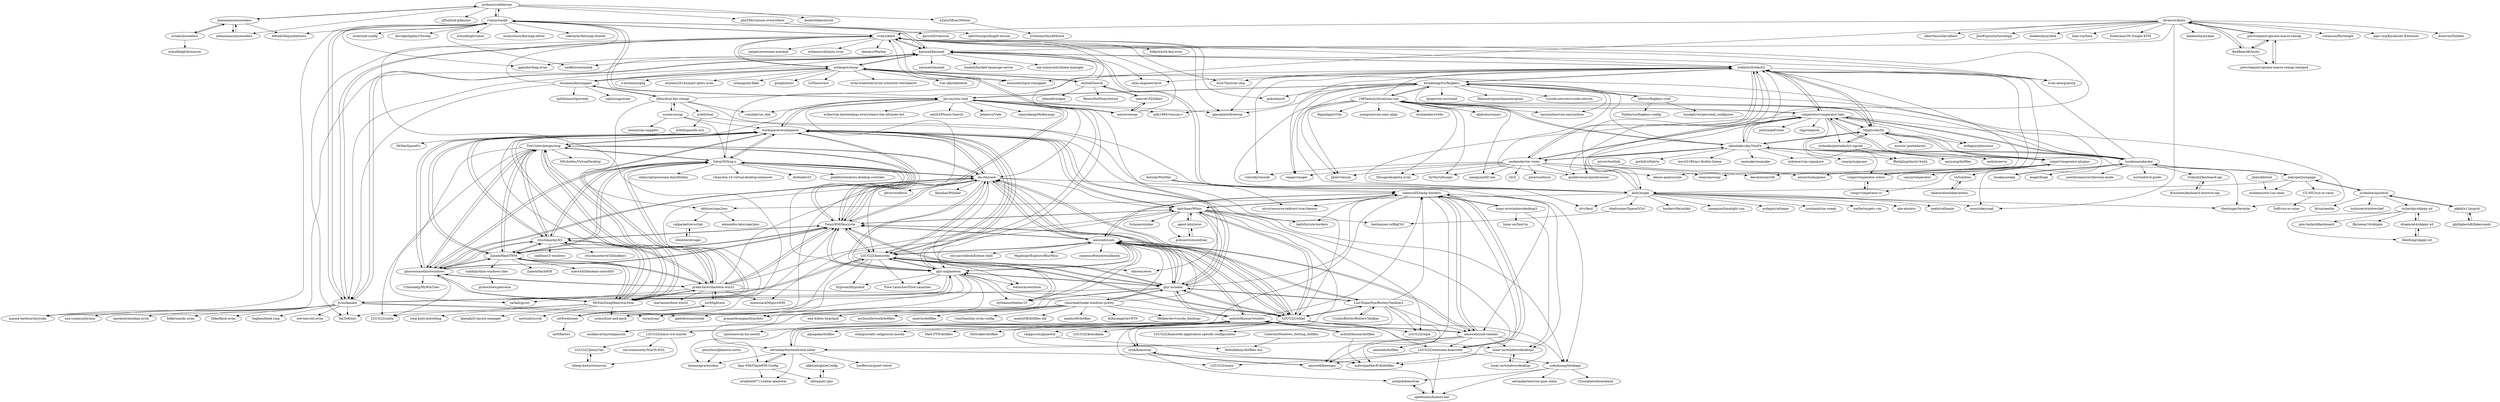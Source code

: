 digraph G {
"jordansissel/keynav" -> "lesderid/keynavish"
"jordansissel/keynav" -> "h2ero/XEasyMotion"
"jordansissel/keynav" -> "jbensmann/mouseless"
"jordansissel/keynav" -> "rvaiya/warpd"
"jordansissel/keynav" -> "yjftsjthsd-g/keynav"
"jordansissel/keynav" -> "phil294/vimium-everywhere"
"jordansissel/keynav" -> "jbensmann/xmouseless"
"rbreaves/kinto" -> "petrstepanov/gnome-macos-remap"
"rbreaves/kinto" -> "RedBearAK/toshy"
"rbreaves/kinto" -> "mooz/xkeysnail" ["e"=1]
"rbreaves/kinto" -> "sezanzeb/input-remapper" ["e"=1]
"rbreaves/kinto" -> "koekeishiya/yabai" ["e"=1]
"rbreaves/kinto" -> "rvaiya/keyd"
"rbreaves/kinto" -> "rxhanson/Rectangle" ["e"=1]
"rbreaves/kinto" -> "pqrs-org/Karabiner-Elements" ["e"=1]
"rbreaves/kinto" -> "dwarvesf/hidden" ["e"=1]
"rbreaves/kinto" -> "kmonad/kmonad"
"rbreaves/kinto" -> "albertlauncher/albert" ["e"=1]
"rbreaves/kinto" -> "JoseExposito/touchegg" ["e"=1]
"rbreaves/kinto" -> "koekeishiya/skhd" ["e"=1]
"rbreaves/kinto" -> "lima-vm/lima" ["e"=1]
"rbreaves/kinto" -> "foxlet/macOS-Simple-KVM" ["e"=1]
"workspacer/workspacer" -> "TimUntersberger/nog"
"workspacer/workspacer" -> "fuhsjr00/bug.n"
"workspacer/workspacer" -> "da-rth/yasb"
"workspacer/workspacer" -> "glsorre/amethystwindows"
"workspacer/workspacer" -> "LGUG2Z/komorebi"
"workspacer/workspacer" -> "McYoloSwagHam/win3wm"
"workspacer/workspacer" -> "FancyWM/fancywm"
"workspacer/workspacer" -> "glzr-io/glazewm"
"workspacer/workspacer" -> "prabirshrestha/dwm-win32"
"workspacer/workspacer" -> "dalyIsaac/Whim"
"workspacer/workspacer" -> "ZaneA/HashTWM"
"workspacer/workspacer" -> "ritschmaster/b3"
"workspacer/workspacer" -> "pit-ray/win-vind"
"workspacer/workspacer" -> "glzr-io/zebar"
"workspacer/workspacer" -> "LGUG2Z/whkd"
"fuhsjr00/bug.n" -> "workspacer/workspacer"
"fuhsjr00/bug.n" -> "ZaneA/HashTWM"
"fuhsjr00/bug.n" -> "LGUG2Z/komorebi"
"fuhsjr00/bug.n" -> "TimUntersberger/nog"
"fuhsjr00/bug.n" -> "glzr-io/glazewm"
"fuhsjr00/bug.n" -> "da-rth/yasb"
"fuhsjr00/bug.n" -> "glsorre/amethystwindows"
"fuhsjr00/bug.n" -> "ahkscript/awesome-AutoHotkey" ["e"=1]
"fuhsjr00/bug.n" -> "ritschmaster/b3"
"fuhsjr00/bug.n" -> "sdias/win-10-virtual-desktop-enhancer" ["e"=1]
"fuhsjr00/bug.n" -> "McYoloSwagHam/win3wm"
"fuhsjr00/bug.n" -> "FancyWM/fancywm"
"fuhsjr00/bug.n" -> "Airblader/i3" ["e"=1]
"fuhsjr00/bug.n" -> "pmb6tz/windows-desktop-switcher" ["e"=1]
"fuhsjr00/bug.n" -> "tridactyl/tridactyl"
"dreamcat4/skippy-xd" -> "felixfung/skippy-xd"
"dreamcat4/skippy-xd" -> "richardgv/skippy-xd"
"snyball/hawck" -> "samvel1024/kbct"
"snyball/hawck" -> "ReimuNotMoe/ydotool" ["e"=1]
"snyball/hawck" -> "xremap/xremap"
"snyball/hawck" -> "jtheoof/swappy" ["e"=1]
"snyball/hawck" -> "rvaiya/keyd"
"petrstepanov/gnome-macos-remap" -> "petrstepanov/gnome-macos-remap-wayland"
"petrstepanov/gnome-macos-remap" -> "rbreaves/kinto"
"petrstepanov/gnome-macos-remap" -> "RedBearAK/toshy"
"b0o/surfingkeys-conf" -> "brookhong/Surfingkeys"
"b0o/surfingkeys-conf" -> "mindgitrwx/personal_configures"
"b0o/surfingkeys-conf" -> "Foldex/surfingkeys-config"
"CZ-NIC/run-or-raise" -> "Soft/run-or-raise"
"vimperator/vimperator-labs" -> "5digits/dactyl"
"vimperator/vimperator-labs" -> "tridactyl/tridactyl"
"vimperator/vimperator-labs" -> "akhodakivskiy/VimFx"
"vimperator/vimperator-labs" -> "vimpr/vimperator-plugins"
"vimperator/vimperator-labs" -> "1995eaton/chromium-vim"
"vimperator/vimperator-labs" -> "ueokande/vim-vixen"
"vimperator/vimperator-labs" -> "vimpr/vimperator-colors"
"vimperator/vimperator-labs" -> "qutebrowser/qutebrowser" ["e"=1]
"vimperator/vimperator-labs" -> "thestinger/termite" ["e"=1]
"vimperator/vimperator-labs" -> "lusakasa/saka-key"
"vimperator/vimperator-labs" -> "wshanks/pentadactyl-signed"
"vimperator/vimperator-labs" -> "ardagnir/pterosaur" ["e"=1]
"vimperator/vimperator-labs" -> "politza/pdf-tools" ["e"=1]
"vimperator/vimperator-labs" -> "chjj/compton" ["e"=1]
"vimperator/vimperator-labs" -> "alols/xcape"
"lydell/spacefn-win" -> "OhYee/SpaceFn"
"ueokande/vim-vixen" -> "tridactyl/tridactyl"
"ueokande/vim-vixen" -> "vimperator/vimperator-labs"
"ueokande/vim-vixen" -> "akhodakivskiy/VimFx"
"ueokande/vim-vixen" -> "qutebrowser/qutebrowser" ["e"=1]
"ueokande/vim-vixen" -> "dense-analysis/ale" ["e"=1]
"ueokande/vim-vixen" -> "Shougo/deoplete.nvim" ["e"=1]
"ueokande/vim-vixen" -> "i3/i3" ["e"=1]
"ueokande/vim-vixen" -> "philc/vimium" ["e"=1]
"ueokande/vim-vixen" -> "junegunn/fzf.vim" ["e"=1]
"ueokande/vim-vixen" -> "swaywm/sway" ["e"=1]
"ueokande/vim-vixen" -> "davatorium/rofi" ["e"=1]
"ueokande/vim-vixen" -> "pwmt/zathura" ["e"=1]
"ueokande/vim-vixen" -> "SirVer/ultisnips" ["e"=1]
"ueokande/vim-vixen" -> "ranger/ranger" ["e"=1]
"ueokande/vim-vixen" -> "vimwiki/vimwiki" ["e"=1]
"phillipberndt/fakexrandr" -> "pkkid/x11pygrid"
"jbensmann/xmouseless" -> "jbensmann/mouseless"
"vimpr/vimperator-plugins" -> "vimpr/vimperator-colors"
"vimpr/vimperator-plugins" -> "vimpr/vimperator-rc"
"vimpr/vimperator-plugins" -> "vimperator/vimperator-labs"
"vimpr/vimperator-plugins" -> "caisui/vimperator"
"vimpr/vimperator-plugins" -> "5digits/dactyl"
"vimpr/vimperator-plugins" -> "piroor/xulmigemo"
"vimpr/vimperator-plugins" -> "to/tombloo"
"mkropat/jumpapp" -> "lusakasa/saka-key"
"mkropat/jumpapp" -> "CZ-NIC/run-or-raise"
"mkropat/jumpapp" -> "academo/ww-run-raise"
"mkropat/jumpapp" -> "ssokolow/quicktile"
"mkropat/jumpapp" -> "alols/xcape"
"ililim/dual-key-remap" -> "lydell/dual"
"ililim/dual-key-remap" -> "susam/uncap"
"ililim/dual-key-remap" -> "oblitum/caps2esc"
"ililim/dual-key-remap" -> "rcmdnk/vim_ahk" ["e"=1]
"ililim/dual-key-remap" -> "alols/xcape"
"ililim/dual-key-remap" -> "houmain/keymapper"
"ililim/dual-key-remap" -> "rvaiya/keyd"
"houmain/keymapper" -> "jtroo/kanata"
"houmain/keymapper" -> "cajhin/capsicain" ["e"=1]
"houmain/keymapper" -> "xremap/xremap"
"houmain/keymapper" -> "kmonad/kmonad"
"houmain/keymapper" -> "rvaiya/keyd"
"houmain/keymapper" -> "ililim/dual-key-remap"
"houmain/keymapper" -> "splitbrain/clipscreen" ["e"=1]
"lydell/dual" -> "benhansen-io/BigCtrl"
"lydell/dual" -> "lydell/spacefn-win"
"1995eaton/chromium-vim" -> "brookhong/Surfingkeys"
"1995eaton/chromium-vim" -> "vimperator/vimperator-labs"
"1995eaton/chromium-vim" -> "akahuku/wasavi" ["e"=1]
"1995eaton/chromium-vim" -> "tridactyl/tridactyl"
"1995eaton/chromium-vim" -> "flippidippi/sVim" ["e"=1]
"1995eaton/chromium-vim" -> "akhodakivskiy/VimFx"
"1995eaton/chromium-vim" -> "easymotion/vim-easymotion" ["e"=1]
"1995eaton/chromium-vim" -> "junegunn/vim-easy-align" ["e"=1]
"1995eaton/chromium-vim" -> "dcchambers/vb4c"
"1995eaton/chromium-vim" -> "5digits/dactyl"
"1995eaton/chromium-vim" -> "Shougo/deoplete.nvim" ["e"=1]
"1995eaton/chromium-vim" -> "philc/vimium" ["e"=1]
"1995eaton/chromium-vim" -> "clvv/fasd" ["e"=1]
"1995eaton/chromium-vim" -> "alols/xcape"
"1995eaton/chromium-vim" -> "SirVer/ultisnips" ["e"=1]
"CrypticButter/ButteryTaskbar" -> "LuisThiamNye/ButteryTaskbar2"
"prabirshrestha/dwm-win32" -> "TimUntersberger/nog"
"prabirshrestha/dwm-win32" -> "workspacer/workspacer"
"prabirshrestha/dwm-win32" -> "glsorre/amethystwindows"
"prabirshrestha/dwm-win32" -> "ritschmaster/b3"
"prabirshrestha/dwm-win32" -> "nir9/lightwm"
"prabirshrestha/dwm-win32" -> "McYoloSwagHam/win3wm"
"prabirshrestha/dwm-win32" -> "FancyWM/fancywm"
"prabirshrestha/dwm-win32" -> "ZaneA/HashTWM"
"prabirshrestha/dwm-win32" -> "martanne/dwm-win32"
"prabirshrestha/dwm-win32" -> "LGUG2Z/whkd"
"prabirshrestha/dwm-win32" -> "dalyIsaac/Whim"
"prabirshrestha/dwm-win32" -> "imawizard/MiguruWM"
"prabirshrestha/dwm-win32" -> "da-rth/yasb"
"prabirshrestha/dwm-win32" -> "tarkah/grout"
"lusakasa/saka" -> "lusakasa/saka-key"
"Koushien/keyboard-shortcut-api" -> "tridactyl/keyboard-api"
"wbolster/evcape" -> "valpackett/evscript"
"r0adrunner/Space2Ctrl" -> "benhansen-io/BigCtrl"
"vimpr/vimperator-colors" -> "vimpr/vimperator-rc"
"vimpr/vimperator-colors" -> "vimpr/vimperator-plugins"
"vimpr/vimperator-rc" -> "vimpr/vimperator-colors"
"piroor/textlink" -> "piroor/xulmigemo"
"valpackett/evscript" -> "wbolster/evcape"
"glzr-io/glazewm" -> "LGUG2Z/komorebi"
"glzr-io/glazewm" -> "glzr-io/zebar"
"glzr-io/glazewm" -> "da-rth/yasb"
"glzr-io/glazewm" -> "workspacer/workspacer"
"glzr-io/glazewm" -> "eythaann/Seelen-UI" ["e"=1]
"glzr-io/glazewm" -> "FancyWM/fancywm"
"glzr-io/glazewm" -> "sxyazi/yazi" ["e"=1]
"glzr-io/glazewm" -> "Flow-Launcher/Flow.Launcher" ["e"=1]
"glzr-io/glazewm" -> "amnweb/yasb"
"glzr-io/glazewm" -> "wezterm/wezterm" ["e"=1]
"glzr-io/glazewm" -> "hyprwm/Hyprland" ["e"=1]
"glzr-io/glazewm" -> "jtroo/kanata"
"glzr-io/glazewm" -> "prasanthrangan/hyprdots" ["e"=1]
"glzr-io/glazewm" -> "ajeetdsouza/zoxide" ["e"=1]
"glzr-io/glazewm" -> "YaLTeR/niri" ["e"=1]
"kmonad/kmonad" -> "jtroo/kanata"
"kmonad/kmonad" -> "rvaiya/keyd"
"kmonad/kmonad" -> "manna-harbour/miryoku" ["e"=1]
"kmonad/kmonad" -> "xmonad/xmonad" ["e"=1]
"kmonad/kmonad" -> "rvaiya/warpd"
"kmonad/kmonad" -> "zmkfirmware/zmk" ["e"=1]
"kmonad/kmonad" -> "tridactyl/tridactyl"
"kmonad/kmonad" -> "atlas-engineer/nyxt" ["e"=1]
"kmonad/kmonad" -> "haskell/haskell-language-server" ["e"=1]
"kmonad/kmonad" -> "nix-community/home-manager" ["e"=1]
"kmonad/kmonad" -> "xremap/xremap"
"kmonad/kmonad" -> "alols/xcape"
"kmonad/kmonad" -> "nvim-neorg/neorg" ["e"=1]
"kmonad/kmonad" -> "ggandor/leap.nvim" ["e"=1]
"kmonad/kmonad" -> "elkowar/eww" ["e"=1]
"pit-ray/win-vind" -> "zsims/hunt-and-peck" ["e"=1]
"pit-ray/win-vind" -> "rcmdnk/vim_ahk" ["e"=1]
"pit-ray/win-vind" -> "erikw/vim-keybindings-everywhere-the-ultimate-list" ["e"=1]
"pit-ray/win-vind" -> "rvaiya/warpd"
"pit-ray/win-vind" -> "gdh1995/vimium-c" ["e"=1]
"pit-ray/win-vind" -> "workspacer/workspacer"
"pit-ray/win-vind" -> "LGUG2Z/komorebi"
"pit-ray/win-vind" -> "glzr-io/glazewm"
"pit-ray/win-vind" -> "brookhong/Surfingkeys"
"pit-ray/win-vind" -> "da-rth/yasb"
"pit-ray/win-vind" -> "FancyWM/fancywm"
"pit-ray/win-vind" -> "adirh3/Fluent-Search" ["e"=1]
"pit-ray/win-vind" -> "glacambre/firenvim" ["e"=1]
"pit-ray/win-vind" -> "Jelmerro/Vieb" ["e"=1]
"pit-ray/win-vind" -> "xianyukang/MyKeymap" ["e"=1]
"5digits/dactyl" -> "wshanks/pentadactyl-signed"
"5digits/dactyl" -> "vimperator/vimperator-labs"
"5digits/dactyl" -> "ffledgling/dactyl-build"
"5digits/dactyl" -> "akhodakivskiy/VimFx"
"5digits/dactyl" -> "tridactyl/tridactyl"
"5digits/dactyl" -> "ardagnir/pterosaur" ["e"=1]
"5digits/dactyl" -> "vimpr/vimperator-plugins"
"5digits/dactyl" -> "azuwis/.pentadactyl"
"5digits/dactyl" -> "1995eaton/chromium-vim"
"rvaiya/warpd" -> "manna-harbour/miryoku" ["e"=1]
"rvaiya/warpd" -> "kmonad/kmonad"
"rvaiya/warpd" -> "rvaiya/keyd"
"rvaiya/warpd" -> "jtroo/kanata"
"rvaiya/warpd" -> "pit-ray/win-vind"
"rvaiya/warpd" -> "urob/zmk-config" ["e"=1]
"rvaiya/warpd" -> "davidphilipbarr/Sweep" ["e"=1]
"rvaiya/warpd" -> "ggandor/leap.nvim" ["e"=1]
"rvaiya/warpd" -> "nchudleigh/vimac" ["e"=1]
"rvaiya/warpd" -> "zsims/hunt-and-peck" ["e"=1]
"rvaiya/warpd" -> "jordansissel/keynav"
"rvaiya/warpd" -> "zmkfirmware/zmk" ["e"=1]
"rvaiya/warpd" -> "nickcoutsos/keymap-editor" ["e"=1]
"rvaiya/warpd" -> "caksoylar/keymap-drawer" ["e"=1]
"rvaiya/warpd" -> "AlfredoSequeida/hints" ["e"=1]
"ssokolow/quicktile" -> "pkkid/x11pygrid"
"ssokolow/quicktile" -> "blrsn/zentile" ["e"=1]
"ssokolow/quicktile" -> "mkropat/jumpapp"
"ssokolow/quicktile" -> "tudurom/windowchef" ["e"=1]
"ssokolow/quicktile" -> "richardgv/skippy-xd"
"pkkid/x11pygrid" -> "phillipberndt/fakexrandr"
"pkkid/x11pygrid" -> "ssokolow/quicktile"
"wez/evremap" -> "xremap/xremap"
"wez/evremap" -> "samvel1024/kbct"
"wez/evremap" -> "rvaiya/keyd"
"samvel1024/kbct" -> "snyball/hawck"
"samvel1024/kbct" -> "wez/evremap"
"ritschmaster/b3" -> "ritschmaster/w32bindkeys"
"ritschmaster/b3" -> "TimUntersberger/nog"
"ritschmaster/b3" -> "ZaneA/HashTWM"
"ritschmaster/b3" -> "McYoloSwagHam/win3wm"
"ritschmaster/b3" -> "prabirshrestha/dwm-win32"
"ritschmaster/b3" -> "workspacer/workspacer"
"ritschmaster/b3" -> "glsorre/amethystwindows"
"ritschmaster/b3" -> "FancyWM/fancywm"
"ritschmaster/b3" -> "fuhsjr00/bug.n"
"ritschmaster/b3" -> "yalibian/i3-windows"
"TimUntersberger/nog" -> "workspacer/workspacer"
"TimUntersberger/nog" -> "McYoloSwagHam/win3wm"
"TimUntersberger/nog" -> "ritschmaster/b3"
"TimUntersberger/nog" -> "LGUG2Z/yatta"
"TimUntersberger/nog" -> "prabirshrestha/dwm-win32"
"TimUntersberger/nog" -> "glsorre/amethystwindows"
"TimUntersberger/nog" -> "ZaneA/HashTWM"
"TimUntersberger/nog" -> "tarkah/grout"
"TimUntersberger/nog" -> "fuhsjr00/bug.n"
"TimUntersberger/nog" -> "da-rth/yasb"
"TimUntersberger/nog" -> "FancyWM/fancywm"
"TimUntersberger/nog" -> "MScholtes/VirtualDesktop" ["e"=1]
"McYoloSwagHam/win3wm" -> "TimUntersberger/nog"
"McYoloSwagHam/win3wm" -> "workspacer/workspacer"
"McYoloSwagHam/win3wm" -> "ritschmaster/b3"
"McYoloSwagHam/win3wm" -> "glsorre/amethystwindows"
"McYoloSwagHam/win3wm" -> "prabirshrestha/dwm-win32"
"McYoloSwagHam/win3wm" -> "fuhsjr00/bug.n"
"McYoloSwagHam/win3wm" -> "ZaneA/HashTWM"
"McYoloSwagHam/win3wm" -> "pit-ray/win-vind"
"McYoloSwagHam/win3wm" -> "LGUG2Z/yatta"
"McYoloSwagHam/win3wm" -> "nwg-piotr/autotiling" ["e"=1]
"McYoloSwagHam/win3wm" -> "da-rth/yasb"
"McYoloSwagHam/win3wm" -> "FancyWM/fancywm"
"McYoloSwagHam/win3wm" -> "klaxalk/i3-layout-manager" ["e"=1]
"McYoloSwagHam/win3wm" -> "zsims/hunt-and-peck" ["e"=1]
"McYoloSwagHam/win3wm" -> "noctuid/zscroll" ["e"=1]
"LGUG2Z/komorebi" -> "glzr-io/glazewm"
"LGUG2Z/komorebi" -> "da-rth/yasb"
"LGUG2Z/komorebi" -> "amnweb/yasb"
"LGUG2Z/komorebi" -> "glzr-io/zebar"
"LGUG2Z/komorebi" -> "workspacer/workspacer"
"LGUG2Z/komorebi" -> "sxyazi/yazi" ["e"=1]
"LGUG2Z/komorebi" -> "eythaann/Seelen-UI" ["e"=1]
"LGUG2Z/komorebi" -> "LGUG2Z/whkd"
"LGUG2Z/komorebi" -> "hyprwm/Hyprland" ["e"=1]
"LGUG2Z/komorebi" -> "Flow-Launcher/Flow.Launcher" ["e"=1]
"LGUG2Z/komorebi" -> "elkowar/eww" ["e"=1]
"LGUG2Z/komorebi" -> "wezterm/wezterm" ["e"=1]
"LGUG2Z/komorebi" -> "FancyWM/fancywm"
"LGUG2Z/komorebi" -> "ajeetdsouza/zoxide" ["e"=1]
"LGUG2Z/komorebi" -> "jtroo/kanata"
"glsorre/amethystwindows" -> "workspacer/workspacer"
"glsorre/amethystwindows" -> "TimUntersberger/nog"
"glsorre/amethystwindows" -> "prabirshrestha/dwm-win32"
"glsorre/amethystwindows" -> "FancyWM/fancywm"
"glsorre/amethystwindows" -> "ZaneA/HashTWM"
"glsorre/amethystwindows" -> "McYoloSwagHam/win3wm"
"glsorre/amethystwindows" -> "ritschmaster/b3"
"glsorre/amethystwindows" -> "da-rth/yasb"
"glsorre/amethystwindows" -> "fuhsjr00/bug.n"
"glsorre/amethystwindows" -> "LGUG2Z/yatta"
"glsorre/amethystwindows" -> "CSaratakij/MyWinTiles"
"to/tombloo" -> "taberareloo/taberareloo"
"alols/xcape" -> "oblitum/caps2esc"
"alols/xcape" -> "mooz/xkeysnail" ["e"=1]
"alols/xcape" -> "baskerville/sxhkd" ["e"=1]
"alols/xcape" -> "kmonad/kmonad"
"alols/xcape" -> "r0adrunner/Space2Ctrl"
"alols/xcape" -> "junegunn/limelight.vim" ["e"=1]
"alols/xcape" -> "ardagnir/athame" ["e"=1]
"alols/xcape" -> "justinmk/vim-sneak" ["e"=1]
"alols/xcape" -> "thestinger/termite" ["e"=1]
"alols/xcape" -> "clvv/fasd" ["e"=1]
"alols/xcape" -> "rvaiya/keyd"
"alols/xcape" -> "tridactyl/tridactyl"
"alols/xcape" -> "wellle/targets.vim" ["e"=1]
"alols/xcape" -> "abo-abo/avy" ["e"=1]
"alols/xcape" -> "naelstrof/maim" ["e"=1]
"rvaiya/keyd" -> "kmonad/kmonad"
"rvaiya/keyd" -> "xremap/xremap"
"rvaiya/keyd" -> "jtroo/kanata"
"rvaiya/keyd" -> "sezanzeb/input-remapper" ["e"=1]
"rvaiya/keyd" -> "rvaiya/warpd"
"rvaiya/keyd" -> "natpen/awesome-wayland" ["e"=1]
"rvaiya/keyd" -> "echasnovski/mini.nvim" ["e"=1]
"rvaiya/keyd" -> "tridactyl/tridactyl"
"rvaiya/keyd" -> "Alexays/Waybar" ["e"=1]
"rvaiya/keyd" -> "YaLTeR/niri" ["e"=1]
"rvaiya/keyd" -> "gokcehan/lf" ["e"=1]
"rvaiya/keyd" -> "nvim-neorg/neorg" ["e"=1]
"rvaiya/keyd" -> "folke/which-key.nvim" ["e"=1]
"rvaiya/keyd" -> "glacambre/firenvim" ["e"=1]
"rvaiya/keyd" -> "hrsh7th/nvim-cmp" ["e"=1]
"ZaneA/HashTWM" -> "ritschmaster/b3"
"ZaneA/HashTWM" -> "fuhsjr00/bug.n"
"ZaneA/HashTWM" -> "glsorre/amethystwindows"
"ZaneA/HashTWM" -> "FancyWM/fancywm"
"ZaneA/HashTWM" -> "workspacer/workspacer"
"ZaneA/HashTWM" -> "TimUntersberger/nog"
"ZaneA/HashTWM" -> "tzbob/python-windows-tiler"
"ZaneA/HashTWM" -> "ZaneA/HackWM"
"ZaneA/HashTWM" -> "prabirshrestha/dwm-win32"
"ZaneA/HashTWM" -> "McYoloSwagHam/win3wm"
"ZaneA/HashTWM" -> "xzero450/bbclean-xzero450"
"FancyWM/fancywm" -> "da-rth/yasb"
"FancyWM/fancywm" -> "workspacer/workspacer"
"FancyWM/fancywm" -> "glzr-io/glazewm"
"FancyWM/fancywm" -> "glzr-io/zebar"
"FancyWM/fancywm" -> "glsorre/amethystwindows"
"FancyWM/fancywm" -> "LGUG2Z/komorebi"
"FancyWM/fancywm" -> "LGUG2Z/whkd"
"FancyWM/fancywm" -> "ZaneA/HashTWM"
"FancyWM/fancywm" -> "dalyIsaac/Whim"
"FancyWM/fancywm" -> "ritschmaster/b3"
"FancyWM/fancywm" -> "amnweb/yasb"
"FancyWM/fancywm" -> "prabirshrestha/dwm-win32"
"FancyWM/fancywm" -> "fuhsjr00/bug.n"
"FancyWM/fancywm" -> "pit-ray/win-vind"
"FancyWM/fancywm" -> "TimUntersberger/nog"
"taberareloo/taberareloo" -> "to/tombloo"
"brookhong/Surfingkeys" -> "1995eaton/chromium-vim"
"brookhong/Surfingkeys" -> "philc/vimium" ["e"=1]
"brookhong/Surfingkeys" -> "b0o/surfingkeys-conf"
"brookhong/Surfingkeys" -> "tridactyl/tridactyl"
"brookhong/Surfingkeys" -> "gdh1995/vimium-c" ["e"=1]
"brookhong/Surfingkeys" -> "glacambre/firenvim" ["e"=1]
"brookhong/Surfingkeys" -> "easymotion/vim-easymotion" ["e"=1]
"brookhong/Surfingkeys" -> "junegunn/fzf.vim" ["e"=1]
"brookhong/Surfingkeys" -> "tpope/vim-surround" ["e"=1]
"brookhong/Surfingkeys" -> "pit-ray/win-vind"
"brookhong/Surfingkeys" -> "Hammerspoon/hammerspoon" ["e"=1]
"brookhong/Surfingkeys" -> "vscode-neovim/vscode-neovim" ["e"=1]
"brookhong/Surfingkeys" -> "ranger/ranger" ["e"=1]
"brookhong/Surfingkeys" -> "qutebrowser/qutebrowser" ["e"=1]
"brookhong/Surfingkeys" -> "gokcehan/lf" ["e"=1]
"dalyIsaac/Whim" -> "agent-kilo/jwno"
"dalyIsaac/Whim" -> "policastro/mondrian"
"dalyIsaac/Whim" -> "lukeyou05/tacky-borders"
"dalyIsaac/Whim" -> "codyduong/hitokage"
"dalyIsaac/Whim" -> "keifufu/cute-borders" ["e"=1]
"dalyIsaac/Whim" -> "glzr-io/zebar"
"dalyIsaac/Whim" -> "LGUG2Z/awesome-komorebi"
"dalyIsaac/Whim" -> "LGUG2Z/whkd"
"dalyIsaac/Whim" -> "workspacer/workspacer"
"dalyIsaac/Whim" -> "LGUG2Z/wpm"
"dalyIsaac/Whim" -> "FancyWM/fancywm"
"dalyIsaac/Whim" -> "Sulaxan/winbar"
"dalyIsaac/Whim" -> "urob/komotray"
"dalyIsaac/Whim" -> "imawizard/MiguruWM"
"da-rth/yasb" -> "LGUG2Z/komorebi"
"da-rth/yasb" -> "LGUG2Z/whkd"
"da-rth/yasb" -> "amnweb/yasb"
"da-rth/yasb" -> "glzr-io/zebar"
"da-rth/yasb" -> "workspacer/workspacer"
"da-rth/yasb" -> "glzr-io/glazewm"
"da-rth/yasb" -> "FancyWM/fancywm"
"da-rth/yasb" -> "khanhas/Polybar" ["e"=1]
"da-rth/yasb" -> "glsorre/amethystwindows"
"da-rth/yasb" -> "lptstr/winfetch" ["e"=1]
"da-rth/yasb" -> "eythaann/Seelen-UI" ["e"=1]
"da-rth/yasb" -> "TimUntersberger/nog"
"da-rth/yasb" -> "dalyIsaac/Whim"
"da-rth/yasb" -> "lukeyou05/tacky-borders"
"da-rth/yasb" -> "fuhsjr00/bug.n"
"susam/uncap" -> "ililim/dual-key-remap"
"susam/uncap" -> "honza/vim-snippets" ["e"=1]
"susam/uncap" -> "fuhsjr00/bug.n"
"susam/uncap" -> "workspacer/workspacer"
"akhodakivskiy/VimFx" -> "vimperator/vimperator-labs"
"akhodakivskiy/VimFx" -> "lusakasa/saka-key"
"akhodakivskiy/VimFx" -> "5digits/dactyl"
"akhodakivskiy/VimFx" -> "tridactyl/tridactyl"
"akhodakivskiy/VimFx" -> "1995eaton/chromium-vim"
"akhodakivskiy/VimFx" -> "ueokande/vim-vixen"
"akhodakivskiy/VimFx" -> "thestinger/termite" ["e"=1]
"akhodakivskiy/VimFx" -> "horst3180/arc-firefox-theme" ["e"=1]
"akhodakivskiy/VimFx" -> "neomake/neomake" ["e"=1]
"akhodakivskiy/VimFx" -> "vimpr/vimperator-plugins"
"akhodakivskiy/VimFx" -> "alols/xcape"
"akhodakivskiy/VimFx" -> "kshenoy/vim-signature" ["e"=1]
"akhodakivskiy/VimFx" -> "rmarquis/pacaur" ["e"=1]
"akhodakivskiy/VimFx" -> "brookhong/Surfingkeys"
"akhodakivskiy/VimFx" -> "gorhill/uMatrix" ["e"=1]
"jtroo/kanata" -> "kmonad/kmonad"
"jtroo/kanata" -> "rvaiya/keyd"
"jtroo/kanata" -> "manna-harbour/miryoku" ["e"=1]
"jtroo/kanata" -> "LGUG2Z/komorebi"
"jtroo/kanata" -> "sxyazi/yazi" ["e"=1]
"jtroo/kanata" -> "glzr-io/glazewm"
"jtroo/kanata" -> "rvaiya/warpd"
"jtroo/kanata" -> "YaLTeR/niri" ["e"=1]
"jtroo/kanata" -> "Saghen/blink.cmp" ["e"=1]
"jtroo/kanata" -> "ajeetdsouza/zoxide" ["e"=1]
"jtroo/kanata" -> "stevearc/oil.nvim" ["e"=1]
"jtroo/kanata" -> "eza-community/eza" ["e"=1]
"jtroo/kanata" -> "epwalsh/obsidian.nvim" ["e"=1]
"jtroo/kanata" -> "folke/snacks.nvim" ["e"=1]
"jtroo/kanata" -> "folke/flash.nvim" ["e"=1]
"wshanks/pentadactyl-signed" -> "5digits/dactyl"
"wshanks/pentadactyl-signed" -> "ffledgling/dactyl-build"
"wshanks/pentadactyl-signed" -> "amzyang/dotfiles"
"wshanks/pentadactyl-signed" -> "meh/miserve"
"petrstepanov/gnome-macos-remap-wayland" -> "petrstepanov/gnome-macos-remap"
"tzbob/python-windows-tiler" -> "groboclown/petronia"
"LGUG2Z/whkd" -> "da-rth/yasb"
"LGUG2Z/whkd" -> "LGUG2Z/komokana" ["e"=1]
"LGUG2Z/whkd" -> "LGUG2Z/komorebi"
"LGUG2Z/whkd" -> "glzr-io/zebar"
"LGUG2Z/whkd" -> "LGUG2Z/masir"
"LGUG2Z/whkd" -> "amnweb/yasb"
"LGUG2Z/whkd" -> "FancyWM/fancywm"
"LGUG2Z/whkd" -> "dalyIsaac/Whim"
"LGUG2Z/whkd" -> "codyduong/hitokage"
"LGUG2Z/whkd" -> "LGUG2Z/wpm"
"LGUG2Z/whkd" -> "LGUG2Z/komorebi-application-specific-configuration"
"LGUG2Z/whkd" -> "LGUG2Z/awesome-komorebi"
"LGUG2Z/whkd" -> "LuisThiamNye/ButteryTaskbar2"
"LGUG2Z/whkd" -> "LGUG2Z/nixos-wsl-starter"
"LGUG2Z/whkd" -> "urob/komotray"
"phil294/vimium-everywhere" -> "rpbritton/goodnight-mouse"
"phil294/vimium-everywhere" -> "garywill/vimouse"
"jbensmann/mouseless" -> "jbensmann/xmouseless"
"jbensmann/mouseless" -> "jordansissel/keynav"
"jbensmann/mouseless" -> "croian/mouseless"
"jbensmann/mouseless" -> "AlfredoSequeida/hints" ["e"=1]
"glzr-io/zebar" -> "glzr-io/glazewm"
"glzr-io/zebar" -> "amnweb/yasb"
"glzr-io/zebar" -> "da-rth/yasb"
"glzr-io/zebar" -> "vimichael/make-windows-pretty"
"glzr-io/zebar" -> "LGUG2Z/komorebi"
"glzr-io/zebar" -> "adriankarlen/neobrutal-zebar"
"glzr-io/zebar" -> "LGUG2Z/whkd"
"glzr-io/zebar" -> "lukeyou05/tacky-borders"
"glzr-io/zebar" -> "FancyWM/fancywm"
"glzr-io/zebar" -> "dalyIsaac/Whim"
"glzr-io/zebar" -> "eythaann/Seelen-UI" ["e"=1]
"glzr-io/zebar" -> "ashish0kumar/windots"
"glzr-io/zebar" -> "LuisThiamNye/ButteryTaskbar2"
"glzr-io/zebar" -> "workspacer/workspacer"
"glzr-io/zebar" -> "jtroo/kanata"
"LuisThiamNye/ButteryTaskbar2" -> "CrypticButter/ButteryTaskbar"
"LuisThiamNye/ButteryTaskbar2" -> "amnweb/yasb-themes"
"LuisThiamNye/ButteryTaskbar2" -> "ashwinjadhav818/dotfiles"
"LuisThiamNye/ButteryTaskbar2" -> "glzr-io/zebar"
"LuisThiamNye/ButteryTaskbar2" -> "LGUG2Z/komorebi-application-specific-configuration"
"LuisThiamNye/ButteryTaskbar2" -> "amnweb/yasb"
"LuisThiamNye/ButteryTaskbar2" -> "LGUG2Z/wpm"
"LuisThiamNye/ButteryTaskbar2" -> "LGUG2Z/whkd"
"LuisThiamNye/ButteryTaskbar2" -> "lukeyou05/tacky-borders"
"Melkeydev/vscode_bindings" -> "cpow/neovim-for-newbs" ["e"=1]
"catppuccin/glazewm" -> "fathulfahmy/dotfiles-wsl"
"RedBearAK/toshy" -> "rbreaves/kinto"
"RedBearAK/toshy" -> "petrstepanov/gnome-macos-remap"
"RedBearAK/toshy" -> "petrstepanov/gnome-macos-remap-wayland"
"LGUG2Z/nixos-wsl-starter" -> "LGUG2Z/JeezyVim"
"LGUG2Z/nixos-wsl-starter" -> "nix-community/NixOS-WSL" ["e"=1]
"LGUG2Z/nixos-wsl-starter" -> "dileep-kishore/neovim"
"h2ero/XEasyMotion" -> "trishume/QuickMouse"
"felixfung/skippy-xd" -> "dreamcat4/skippy-xd"
"xremap/xremap" -> "mooz/xkeysnail" ["e"=1]
"xremap/xremap" -> "rvaiya/keyd"
"xremap/xremap" -> "snyball/hawck"
"xremap/xremap" -> "wez/evremap"
"xremap/xremap" -> "kmonad/kmonad"
"xremap/xremap" -> "sezanzeb/input-remapper" ["e"=1]
"xremap/xremap" -> "LGFae/swww" ["e"=1]
"xremap/xremap" -> "jtroo/kanata"
"xremap/xremap" -> "nvim-treesitter/nvim-treesitter-textobjects" ["e"=1]
"xremap/xremap" -> "vim-skk/skkeleton" ["e"=1]
"xremap/xremap" -> "x-motemen/ghq" ["e"=1]
"xremap/xremap" -> "mrjones2014/smart-splits.nvim" ["e"=1]
"xremap/xremap" -> "houmain/keymapper"
"xremap/xremap" -> "xremap/nix-flake"
"xremap/xremap" -> "google/mozc" ["e"=1]
"codyduong/hitokage" -> "Cynosphere/komoband"
"codyduong/hitokage" -> "oplehtinen/kumori-bar"
"codyduong/hitokage" -> "adriankarlen/rose-pine.zebar"
"codyduong/hitokage" -> "joshprk/komotray"
"nir9/welcome" -> "nir9/lightwm"
"nir9/welcome" -> "nir9/fastws"
"Asteski/WinMac" -> "amnweb/yasb-themes"
"Asteski/WinMac" -> "lukeyou05/tacky-borders"
"Asteski/WinMac" -> "niivu/resource-redirect-icon-themes" ["e"=1]
"nir9/lightwm" -> "nir9/welcome"
"nir9/lightwm" -> "prabirshrestha/dwm-win32"
"jinliu/kdotool" -> "academo/ww-run-raise"
"oblitum/caps2esc" -> "alexandre-labs/caps2esc"
"oblitum/caps2esc" -> "valpackett/evscript"
"Cybecho/Windows_Setting_dotfiles" -> "fathulfahmy/dotfiles-wsl"
"urob/komotray" -> "joshprk/komotray"
"urob/komotray" -> "amnweb/komogui"
"LGUG2Z/JeezyVim" -> "dileep-kishore/neovim"
"akkiirah/glazeConfig" -> "iAttaquer/.glzr"
"dileep-kishore/neovim" -> "LGUG2Z/JeezyVim"
"lunar-os/windowsdesktop" -> "lunar-os/windowsdesktop2"
"lunar-os/windowsdesktop2" -> "lunar-os/windowsdesktop"
"lunar-os/windowsdesktop2" -> "ashwinjadhav818/dotfiles"
"vimichael/make-windows-pretty" -> "glzr-io/zebar"
"vimichael/make-windows-pretty" -> "glzr-io/glazewm"
"vimichael/make-windows-pretty" -> "vimichael/my-nvim-config" ["e"=1]
"vimichael/make-windows-pretty" -> "maxhu08/dotfiles-old" ["e"=1]
"vimichael/make-windows-pretty" -> "amnweb/yasb"
"vimichael/make-windows-pretty" -> "ashish0kumar/windots"
"vimichael/make-windows-pretty" -> "maxhu08/dotfiles" ["e"=1]
"vimichael/make-windows-pretty" -> "Ajay-056/GlazeWM-Config"
"vimichael/make-windows-pretty" -> "Melkeydev/vscode_bindings"
"vimichael/make-windows-pretty" -> "KiKaraage/ArcWTF" ["e"=1]
"vimichael/make-windows-pretty" -> "end-4/dots-hyprland" ["e"=1]
"vimichael/make-windows-pretty" -> "mylinuxforwork/dotfiles" ["e"=1]
"vimichael/make-windows-pretty" -> "prasanthrangan/hyprdots" ["e"=1]
"vimichael/make-windows-pretty" -> "omerxx/dotfiles" ["e"=1]
"vimichael/make-windows-pretty" -> "da-rth/yasb"
"amnweb/yasb" -> "amnweb/yasb-themes"
"amnweb/yasb" -> "glzr-io/zebar"
"amnweb/yasb" -> "da-rth/yasb"
"amnweb/yasb" -> "LGUG2Z/komorebi"
"amnweb/yasb" -> "lukeyou05/tacky-borders"
"amnweb/yasb" -> "LGUG2Z/whkd"
"amnweb/yasb" -> "eythaann/Seelen-UI" ["e"=1]
"amnweb/yasb" -> "ashish0kumar/windots"
"amnweb/yasb" -> "glzr-io/glazewm"
"amnweb/yasb" -> "ramensoftware/windhawk" ["e"=1]
"amnweb/yasb" -> "FancyWM/fancywm"
"amnweb/yasb" -> "modkavartini/catppuccin" ["e"=1]
"amnweb/yasb" -> "std-microblock/breeze-shell" ["e"=1]
"amnweb/yasb" -> "Maplespe/ExplorerBlurMica" ["e"=1]
"amnweb/yasb" -> "LuisThiamNye/ButteryTaskbar2"
"lukeyou05/tacky-borders" -> "keifufu/cute-borders" ["e"=1]
"lukeyou05/tacky-borders" -> "LGUG2Z/awesome-komorebi"
"lukeyou05/tacky-borders" -> "amnweb/komogui"
"lukeyou05/tacky-borders" -> "ashwinjadhav818/dotfiles"
"lukeyou05/tacky-borders" -> "lunar-os/windowsdesktop3"
"lukeyou05/tacky-borders" -> "niivu/resource-redirect-icon-themes" ["e"=1]
"lukeyou05/tacky-borders" -> "dalyIsaac/Whim"
"lukeyou05/tacky-borders" -> "adriankarlen/neobrutal-zebar"
"lukeyou05/tacky-borders" -> "codyduong/hitokage"
"lukeyou05/tacky-borders" -> "amnweb/yasb-themes"
"lukeyou05/tacky-borders" -> "amnweb/yasb"
"lukeyou05/tacky-borders" -> "lunar-os/windowsdesktop2"
"LGUG2Z/awesome-komorebi" -> "codyduong/hitokage"
"LGUG2Z/awesome-komorebi" -> "LGUG2Z/masir"
"LGUG2Z/awesome-komorebi" -> "amnweb/komogui"
"LGUG2Z/awesome-komorebi" -> "oplehtinen/kumori-bar"
"LGUG2Z/awesome-komorebi" -> "lukeyou05/tacky-borders"
"amnweb/komogui" -> "urob/komotray"
"amnweb/komogui" -> "oplehtinen/kumori-bar"
"tridactyl/tridactyl" -> "vimperator/vimperator-labs"
"tridactyl/tridactyl" -> "glacambre/firenvim" ["e"=1]
"tridactyl/tridactyl" -> "qutebrowser/qutebrowser" ["e"=1]
"tridactyl/tridactyl" -> "ueokande/vim-vixen"
"tridactyl/tridactyl" -> "brookhong/Surfingkeys"
"tridactyl/tridactyl" -> "atlas-engineer/nyxt" ["e"=1]
"tridactyl/tridactyl" -> "nvim-neorg/neorg" ["e"=1]
"tridactyl/tridactyl" -> "5digits/dactyl"
"tridactyl/tridactyl" -> "swaywm/sway" ["e"=1]
"tridactyl/tridactyl" -> "davatorium/rofi" ["e"=1]
"tridactyl/tridactyl" -> "ranger/ranger" ["e"=1]
"tridactyl/tridactyl" -> "vimwiki/vimwiki" ["e"=1]
"tridactyl/tridactyl" -> "kmonad/kmonad"
"tridactyl/tridactyl" -> "hrsh7th/nvim-cmp" ["e"=1]
"tridactyl/tridactyl" -> "dense-analysis/ale" ["e"=1]
"lusakasa/saka-key" -> "mkropat/jumpapp"
"lusakasa/saka-key" -> "akhodakivskiy/VimFx"
"lusakasa/saka-key" -> "lusakasa/saka"
"lusakasa/saka-key" -> "vimperator/vimperator-labs"
"lusakasa/saka-key" -> "5digits/dactyl"
"lusakasa/saka-key" -> "magit/forge" ["e"=1]
"lusakasa/saka-key" -> "brookhong/Surfingkeys"
"lusakasa/saka-key" -> "tridactyl/keyboard-api"
"lusakasa/saka-key" -> "1995eaton/chromium-vim"
"lusakasa/saka-key" -> "tridactyl/tridactyl"
"lusakasa/saka-key" -> "joostkremers/writeroom-mode" ["e"=1]
"lusakasa/saka-key" -> "noctuid/evil-guide" ["e"=1]
"Ajay-056/GlazeWM-Config" -> "iAttaquer/.glzr"
"Ajay-056/GlazeWM-Config" -> "adriankarlen/neobrutal-zebar"
"Ajay-056/GlazeWM-Config" -> "ariafatah0711/zebar-glazewm"
"adriankarlen/neobrutal-zebar" -> "LeoBessin/quiet-velvet"
"adriankarlen/neobrutal-zebar" -> "Ajay-056/GlazeWM-Config"
"adriankarlen/neobrutal-zebar" -> "ashwinjadhav818/dotfiles"
"adriankarlen/neobrutal-zebar" -> "akkiirah/glazeConfig"
"adriankarlen/neobrutal-zebar" -> "ariafatah0711/zebar-glazewm"
"adriankarlen/neobrutal-zebar" -> "ashish0kumar/windots"
"adriankarlen/neobrutal-zebar" -> "tarannagra/windots"
"ashish0kumar/windots" -> "ashish0kumar/dotfiles"
"ashish0kumar/windots" -> "adriankarlen/neobrutal-zebar"
"ashish0kumar/windots" -> "amnweb/yasb-themes"
"ashish0kumar/windots" -> "ashwinjadhav818/dotfiles"
"ashish0kumar/windots" -> "0xStraker/dotfiles"
"ashish0kumar/windots" -> "lukeyou05/tacky-borders"
"ashish0kumar/windots" -> "amnweb/yasb"
"ashish0kumar/windots" -> "aquapaka/dotfiles"
"ashish0kumar/windots" -> "lunar-os/windowsdesktop2"
"ashish0kumar/windots" -> "orangci/walls-catppuccin-mocha" ["e"=1]
"ashish0kumar/windots" -> "glzr-io/zebar"
"ashish0kumar/windots" -> "tarannagra/windots"
"ashish0kumar/windots" -> "Matt-FTW/dotfiles" ["e"=1]
"ashish0kumar/windots" -> "modkavartini/catppuccin" ["e"=1]
"ashish0kumar/windots" -> "catppuccin/glazewm"
"amnweb/yasb-themes" -> "amnweb/yasb"
"amnweb/yasb-themes" -> "LGUG2Z/awesome-komorebi"
"amnweb/yasb-themes" -> "amnweb/komogui"
"amnweb/yasb-themes" -> "lukeyou05/tacky-borders"
"amnweb/yasb-themes" -> "ashish0kumar/windots"
"amnweb/yasb-themes" -> "lunar-os/windowsdesktop2"
"amnweb/yasb-themes" -> "amnweb/dotfiles"
"amnweb/yasb-themes" -> "lunar-os/windowsdesktop"
"amnweb/yasb-themes" -> "adriankarlen/neobrutal-zebar"
"iAttaquer/.glzr" -> "akkiirah/glazeConfig"
"tridactyl/keyboard-api" -> "Koushien/keyboard-shortcut-api"
"ashish0kumar/dotfiles" -> "ashish0kumar/windots"
"ashish0kumar/dotfiles" -> "ashwinjadhav818/dotfiles"
"agent-kilo/jwno" -> "policastro/mondrian"
"agent-kilo/jwno" -> "dalyIsaac/Whim"
"joshprk/komotray" -> "oplehtinen/kumori-bar"
"policastro/mondrian" -> "agent-kilo/jwno"
"ptazithos/glazewm-extra" -> "tarannagra/windots"
"oplehtinen/kumori-bar" -> "joshprk/komotray"
"lunar-os/windowsdesktop3" -> "lunar-os/ZenCss" ["e"=1]
"lunar-os/windowsdesktop3" -> "lukeyou05/tacky-borders"
"lunar-os/windowsdesktop3" -> "lunar-os/windowsdesktop2"
"richardgv/skippy-xd" -> "dreamcat4/skippy-xd"
"richardgv/skippy-xd" -> "felixfung/skippy-xd"
"richardgv/skippy-xd" -> "gmc-holle/xfdashboard"
"richardgv/skippy-xd" -> "fikriomar16/obtgen" ["e"=1]
"croian/mouseless" -> "jbensmann/mouseless"
"croian/mouseless" -> "nchudleigh/homerow" ["e"=1]
"jordansissel/keynav" ["l"="-50.077,7.605"]
"lesderid/keynavish" ["l"="-50.03,7.615"]
"h2ero/XEasyMotion" ["l"="-50.081,7.545"]
"jbensmann/mouseless" ["l"="-50.023,7.574"]
"rvaiya/warpd" ["l"="-50.175,7.709"]
"yjftsjthsd-g/keynav" ["l"="-50.08,7.578"]
"phil294/vimium-everywhere" ["l"="-50.043,7.528"]
"jbensmann/xmouseless" ["l"="-50.047,7.576"]
"rbreaves/kinto" ["l"="-50.327,7.549"]
"petrstepanov/gnome-macos-remap" ["l"="-50.361,7.501"]
"RedBearAK/toshy" ["l"="-50.334,7.493"]
"mooz/xkeysnail" ["l"="-16.567,-11.835"]
"sezanzeb/input-remapper" ["l"="-14.395,-1.024"]
"koekeishiya/yabai" ["l"="26.529,-22.648"]
"rvaiya/keyd" ["l"="-50.246,7.671"]
"rxhanson/Rectangle" ["l"="26.333,-22.704"]
"pqrs-org/Karabiner-Elements" ["l"="26.389,-22.758"]
"dwarvesf/hidden" ["l"="26.17,-22.687"]
"kmonad/kmonad" ["l"="-50.27,7.699"]
"albertlauncher/albert" ["l"="-14.265,-1.291"]
"JoseExposito/touchegg" ["l"="-14.274,-1.152"]
"koekeishiya/skhd" ["l"="26.533,-22.691"]
"lima-vm/lima" ["l"="8.107,-8.639"]
"foxlet/macOS-Simple-KVM" ["l"="-14.123,-1.056"]
"workspacer/workspacer" ["l"="-50.086,7.855"]
"TimUntersberger/nog" ["l"="-50.049,7.848"]
"fuhsjr00/bug.n" ["l"="-50.094,7.819"]
"da-rth/yasb" ["l"="-50.088,7.894"]
"glsorre/amethystwindows" ["l"="-50.05,7.863"]
"LGUG2Z/komorebi" ["l"="-50.134,7.863"]
"McYoloSwagHam/win3wm" ["l"="-50.061,7.827"]
"FancyWM/fancywm" ["l"="-50.076,7.878"]
"glzr-io/glazewm" ["l"="-50.156,7.9"]
"prabirshrestha/dwm-win32" ["l"="-50.023,7.869"]
"dalyIsaac/Whim" ["l"="-50.044,7.92"]
"ZaneA/HashTWM" ["l"="-50.027,7.842"]
"ritschmaster/b3" ["l"="-50.04,7.826"]
"pit-ray/win-vind" ["l"="-50.165,7.823"]
"glzr-io/zebar" ["l"="-50.108,7.922"]
"LGUG2Z/whkd" ["l"="-50.064,7.927"]
"ahkscript/awesome-AutoHotkey" ["l"="-46.915,9.175"]
"sdias/win-10-virtual-desktop-enhancer" ["l"="-46.997,9.264"]
"Airblader/i3" ["l"="-14.471,-3.607"]
"pmb6tz/windows-desktop-switcher" ["l"="-47.01,9.232"]
"tridactyl/tridactyl" ["l"="-50.341,7.748"]
"dreamcat4/skippy-xd" ["l"="-50.706,7.758"]
"felixfung/skippy-xd" ["l"="-50.718,7.743"]
"richardgv/skippy-xd" ["l"="-50.681,7.746"]
"snyball/hawck" ["l"="-50.24,7.591"]
"samvel1024/kbct" ["l"="-50.257,7.56"]
"ReimuNotMoe/ydotool" ["l"="-16.164,-3.532"]
"xremap/xremap" ["l"="-50.254,7.636"]
"jtheoof/swappy" ["l"="-16.147,-3.607"]
"petrstepanov/gnome-macos-remap-wayland" ["l"="-50.362,7.469"]
"b0o/surfingkeys-conf" ["l"="-50.352,7.88"]
"brookhong/Surfingkeys" ["l"="-50.325,7.824"]
"mindgitrwx/personal_configures" ["l"="-50.355,7.907"]
"Foldex/surfingkeys-config" ["l"="-50.376,7.91"]
"CZ-NIC/run-or-raise" ["l"="-50.552,7.74"]
"Soft/run-or-raise" ["l"="-50.577,7.72"]
"vimperator/vimperator-labs" ["l"="-50.413,7.727"]
"5digits/dactyl" ["l"="-50.393,7.713"]
"akhodakivskiy/VimFx" ["l"="-50.396,7.753"]
"vimpr/vimperator-plugins" ["l"="-50.444,7.696"]
"1995eaton/chromium-vim" ["l"="-50.38,7.782"]
"ueokande/vim-vixen" ["l"="-50.441,7.746"]
"vimpr/vimperator-colors" ["l"="-50.465,7.701"]
"qutebrowser/qutebrowser" ["l"="-14.278,-3.47"]
"thestinger/termite" ["l"="-14.481,-3.644"]
"lusakasa/saka-key" ["l"="-50.427,7.782"]
"wshanks/pentadactyl-signed" ["l"="-50.409,7.672"]
"ardagnir/pterosaur" ["l"="22.624,-26.467"]
"politza/pdf-tools" ["l"="-16.517,-11.943"]
"chjj/compton" ["l"="-14.47,-3.664"]
"alols/xcape" ["l"="-50.324,7.702"]
"lydell/spacefn-win" ["l"="-50.147,7.583"]
"OhYee/SpaceFn" ["l"="-50.138,7.549"]
"dense-analysis/ale" ["l"="-14.559,-9.712"]
"Shougo/deoplete.nvim" ["l"="-14.696,-9.762"]
"i3/i3" ["l"="-14.464,-3.515"]
"philc/vimium" ["l"="-14.225,-9.646"]
"junegunn/fzf.vim" ["l"="-14.593,-9.708"]
"swaywm/sway" ["l"="-14.441,-3.43"]
"davatorium/rofi" ["l"="-14.4,-3.504"]
"pwmt/zathura" ["l"="-14.268,-3.536"]
"SirVer/ultisnips" ["l"="-14.666,-9.695"]
"ranger/ranger" ["l"="-14.321,-3.473"]
"vimwiki/vimwiki" ["l"="-14.655,-9.864"]
"phillipberndt/fakexrandr" ["l"="-50.667,7.814"]
"pkkid/x11pygrid" ["l"="-50.638,7.793"]
"vimpr/vimperator-rc" ["l"="-50.468,7.678"]
"caisui/vimperator" ["l"="-50.482,7.688"]
"piroor/xulmigemo" ["l"="-50.494,7.671"]
"to/tombloo" ["l"="-50.484,7.643"]
"mkropat/jumpapp" ["l"="-50.505,7.765"]
"academo/ww-run-raise" ["l"="-50.545,7.806"]
"ssokolow/quicktile" ["l"="-50.599,7.769"]
"ililim/dual-key-remap" ["l"="-50.183,7.67"]
"lydell/dual" ["l"="-50.165,7.633"]
"susam/uncap" ["l"="-50.115,7.734"]
"oblitum/caps2esc" ["l"="-50.217,7.618"]
"rcmdnk/vim_ahk" ["l"="-47.777,9.94"]
"houmain/keymapper" ["l"="-50.212,7.664"]
"jtroo/kanata" ["l"="-50.199,7.767"]
"cajhin/capsicain" ["l"="-46.771,9.267"]
"splitbrain/clipscreen" ["l"="40.331,5.833"]
"benhansen-io/BigCtrl" ["l"="-50.21,7.689"]
"akahuku/wasavi" ["l"="-14.919,-9.705"]
"flippidippi/sVim" ["l"="26.61,-22.814"]
"easymotion/vim-easymotion" ["l"="-14.611,-9.646"]
"junegunn/vim-easy-align" ["l"="-14.775,-9.684"]
"dcchambers/vb4c" ["l"="-50.41,7.835"]
"clvv/fasd" ["l"="-13.924,-6.92"]
"CrypticButter/ButteryTaskbar" ["l"="-50.029,8.008"]
"LuisThiamNye/ButteryTaskbar2" ["l"="-50.066,7.965"]
"nir9/lightwm" ["l"="-49.937,7.849"]
"martanne/dwm-win32" ["l"="-49.968,7.887"]
"imawizard/MiguruWM" ["l"="-50.006,7.901"]
"tarkah/grout" ["l"="-49.983,7.849"]
"lusakasa/saka" ["l"="-50.453,7.817"]
"Koushien/keyboard-shortcut-api" ["l"="-50.495,7.834"]
"tridactyl/keyboard-api" ["l"="-50.478,7.817"]
"wbolster/evcape" ["l"="-50.192,7.525"]
"valpackett/evscript" ["l"="-50.198,7.552"]
"r0adrunner/Space2Ctrl" ["l"="-50.264,7.73"]
"piroor/textlink" ["l"="-50.528,7.654"]
"eythaann/Seelen-UI" ["l"="-49.548,9.472"]
"sxyazi/yazi" ["l"="-13.476,-7.286"]
"Flow-Launcher/Flow.Launcher" ["l"="-49.416,9.535"]
"amnweb/yasb" ["l"="-50.1,7.948"]
"wezterm/wezterm" ["l"="-13.582,-7.304"]
"hyprwm/Hyprland" ["l"="-13.697,-7.466"]
"prasanthrangan/hyprdots" ["l"="-16.711,-5.106"]
"ajeetdsouza/zoxide" ["l"="-13.605,-7.162"]
"YaLTeR/niri" ["l"="-16.23,-3.794"]
"manna-harbour/miryoku" ["l"="-23.091,-44.613"]
"xmonad/xmonad" ["l"="-20.792,-20.294"]
"zmkfirmware/zmk" ["l"="-23.126,-44.619"]
"atlas-engineer/nyxt" ["l"="-16.599,-12.12"]
"haskell/haskell-language-server" ["l"="-20.811,-20.175"]
"nix-community/home-manager" ["l"="-19.3,-20.079"]
"nvim-neorg/neorg" ["l"="-12.759,-9.581"]
"ggandor/leap.nvim" ["l"="-12.735,-9.647"]
"elkowar/eww" ["l"="-14.468,-3.47"]
"zsims/hunt-and-peck" ["l"="-47.832,9.979"]
"erikw/vim-keybindings-everywhere-the-ultimate-list" ["l"="-12.848,-9.656"]
"gdh1995/vimium-c" ["l"="-12.886,-9.522"]
"adirh3/Fluent-Search" ["l"="-49.531,9.449"]
"glacambre/firenvim" ["l"="-12.79,-9.538"]
"Jelmerro/Vieb" ["l"="-14.229,-3.603"]
"xianyukang/MyKeymap" ["l"="-47.632,9.803"]
"ffledgling/dactyl-build" ["l"="-50.427,7.668"]
"azuwis/.pentadactyl" ["l"="-50.385,7.682"]
"urob/zmk-config" ["l"="-23.041,-44.587"]
"davidphilipbarr/Sweep" ["l"="-23.066,-44.633"]
"nchudleigh/vimac" ["l"="26.501,-22.691"]
"nickcoutsos/keymap-editor" ["l"="-23.03,-44.598"]
"caksoylar/keymap-drawer" ["l"="-23.032,-44.611"]
"AlfredoSequeida/hints" ["l"="-12.695,-9.925"]
"blrsn/zentile" ["l"="-1.345,3.265"]
"tudurom/windowchef" ["l"="-14.528,-3.904"]
"wez/evremap" ["l"="-50.27,7.598"]
"ritschmaster/w32bindkeys" ["l"="-50.015,7.783"]
"yalibian/i3-windows" ["l"="-49.986,7.788"]
"LGUG2Z/yatta" ["l"="-50.019,7.816"]
"MScholtes/VirtualDesktop" ["l"="-47.048,9.263"]
"nwg-piotr/autotiling" ["l"="-16.177,-3.653"]
"klaxalk/i3-layout-manager" ["l"="-14.749,-3.624"]
"noctuid/zscroll" ["l"="-14.685,-3.553"]
"CSaratakij/MyWinTiles" ["l"="-49.995,7.879"]
"taberareloo/taberareloo" ["l"="-50.501,7.622"]
"baskerville/sxhkd" ["l"="-14.376,-3.643"]
"junegunn/limelight.vim" ["l"="-14.814,-9.698"]
"ardagnir/athame" ["l"="22.61,-26.424"]
"justinmk/vim-sneak" ["l"="-14.812,-9.653"]
"wellle/targets.vim" ["l"="-14.923,-9.652"]
"abo-abo/avy" ["l"="-16.686,-11.864"]
"naelstrof/maim" ["l"="-14.409,-3.64"]
"natpen/awesome-wayland" ["l"="-16.202,-3.658"]
"echasnovski/mini.nvim" ["l"="-12.82,-9.598"]
"Alexays/Waybar" ["l"="-14.501,-3.43"]
"gokcehan/lf" ["l"="-14.233,-3.494"]
"folke/which-key.nvim" ["l"="-12.735,-9.533"]
"hrsh7th/nvim-cmp" ["l"="-12.735,-9.503"]
"tzbob/python-windows-tiler" ["l"="-49.951,7.869"]
"ZaneA/HackWM" ["l"="-49.996,7.826"]
"xzero450/bbclean-xzero450" ["l"="-49.969,7.814"]
"tpope/vim-surround" ["l"="-14.568,-9.653"]
"Hammerspoon/hammerspoon" ["l"="26.499,-22.833"]
"vscode-neovim/vscode-neovim" ["l"="-12.889,-9.485"]
"agent-kilo/jwno" ["l"="-50.009,7.924"]
"policastro/mondrian" ["l"="-49.992,7.928"]
"lukeyou05/tacky-borders" ["l"="-50.074,7.98"]
"codyduong/hitokage" ["l"="-50.029,7.97"]
"keifufu/cute-borders" ["l"="-49.631,9.235"]
"LGUG2Z/awesome-komorebi" ["l"="-50.047,7.97"]
"LGUG2Z/wpm" ["l"="-50.044,7.945"]
"Sulaxan/winbar" ["l"="-50.006,7.941"]
"urob/komotray" ["l"="-50.036,7.96"]
"khanhas/Polybar" ["l"="-49.582,9.17"]
"lptstr/winfetch" ["l"="-49.427,9.337"]
"honza/vim-snippets" ["l"="-14.699,-9.702"]
"horst3180/arc-firefox-theme" ["l"="-16.375,-0.061"]
"neomake/neomake" ["l"="-14.822,-9.767"]
"kshenoy/vim-signature" ["l"="-14.899,-9.632"]
"rmarquis/pacaur" ["l"="-12.725,-3.228"]
"gorhill/uMatrix" ["l"="-52.5,12.342"]
"Saghen/blink.cmp" ["l"="-12.738,-9.75"]
"stevearc/oil.nvim" ["l"="-12.779,-9.623"]
"eza-community/eza" ["l"="-13.523,-7.145"]
"epwalsh/obsidian.nvim" ["l"="-12.797,-9.662"]
"folke/snacks.nvim" ["l"="-12.773,-9.733"]
"folke/flash.nvim" ["l"="-12.702,-9.731"]
"amzyang/dotfiles" ["l"="-50.409,7.644"]
"meh/miserve" ["l"="-50.429,7.632"]
"groboclown/petronia" ["l"="-49.917,7.883"]
"LGUG2Z/komokana" ["l"="-46.732,9.313"]
"LGUG2Z/masir" ["l"="-50.029,7.946"]
"LGUG2Z/komorebi-application-specific-configuration" ["l"="-50.018,7.959"]
"LGUG2Z/nixos-wsl-starter" ["l"="-49.962,7.98"]
"rpbritton/goodnight-mouse" ["l"="-50.044,7.498"]
"garywill/vimouse" ["l"="-50.02,7.495"]
"croian/mouseless" ["l"="-49.985,7.552"]
"vimichael/make-windows-pretty" ["l"="-50.148,7.966"]
"adriankarlen/neobrutal-zebar" ["l"="-50.112,8.015"]
"ashish0kumar/windots" ["l"="-50.114,7.986"]
"amnweb/yasb-themes" ["l"="-50.078,8.001"]
"ashwinjadhav818/dotfiles" ["l"="-50.095,8.001"]
"Melkeydev/vscode_bindings" ["l"="-50.207,8.022"]
"cpow/neovim-for-newbs" ["l"="-12.867,-9.603"]
"catppuccin/glazewm" ["l"="-50.108,7.896"]
"fathulfahmy/dotfiles-wsl" ["l"="-50.052,7.793"]
"LGUG2Z/JeezyVim" ["l"="-49.93,8.002"]
"nix-community/NixOS-WSL" ["l"="-19.238,-20.067"]
"dileep-kishore/neovim" ["l"="-49.934,7.987"]
"trishume/QuickMouse" ["l"="-50.083,7.516"]
"LGFae/swww" ["l"="-16.092,-3.688"]
"nvim-treesitter/nvim-treesitter-textobjects" ["l"="-12.582,-9.669"]
"vim-skk/skkeleton" ["l"="-13.873,-11.277"]
"x-motemen/ghq" ["l"="6.091,-39.884"]
"mrjones2014/smart-splits.nvim" ["l"="-12.511,-9.832"]
"xremap/nix-flake" ["l"="-50.295,7.619"]
"google/mozc" ["l"="6.048,-40.052"]
"Cynosphere/komoband" ["l"="-50.003,7.998"]
"oplehtinen/kumori-bar" ["l"="-50.025,7.988"]
"adriankarlen/rose-pine.zebar" ["l"="-49.995,7.986"]
"joshprk/komotray" ["l"="-50.01,7.98"]
"nir9/welcome" ["l"="-49.887,7.844"]
"nir9/fastws" ["l"="-49.852,7.844"]
"Asteski/WinMac" ["l"="-50.057,8.047"]
"niivu/resource-redirect-icon-themes" ["l"="-49.627,9.209"]
"jinliu/kdotool" ["l"="-50.573,7.838"]
"alexandre-labs/caps2esc" ["l"="-50.196,7.588"]
"Cybecho/Windows_Setting_dotfiles" ["l"="-50.005,7.741"]
"amnweb/komogui" ["l"="-50.044,7.988"]
"akkiirah/glazeConfig" ["l"="-50.127,8.057"]
"iAttaquer/.glzr" ["l"="-50.144,8.063"]
"lunar-os/windowsdesktop" ["l"="-50.083,8.047"]
"lunar-os/windowsdesktop2" ["l"="-50.084,8.022"]
"vimichael/my-nvim-config" ["l"="-13.803,-9.681"]
"maxhu08/dotfiles-old" ["l"="-16.824,-4.877"]
"maxhu08/dotfiles" ["l"="-16.871,-4.858"]
"Ajay-056/GlazeWM-Config" ["l"="-50.138,8.028"]
"KiKaraage/ArcWTF" ["l"="-52.358,13.251"]
"end-4/dots-hyprland" ["l"="-16.729,-5.074"]
"mylinuxforwork/dotfiles" ["l"="-16.752,-5.108"]
"omerxx/dotfiles" ["l"="-12.878,-9.67"]
"ramensoftware/windhawk" ["l"="-49.604,9.539"]
"modkavartini/catppuccin" ["l"="-49.616,9.169"]
"std-microblock/breeze-shell" ["l"="-49.286,12.867"]
"Maplespe/ExplorerBlurMica" ["l"="-49.619,9.402"]
"lunar-os/windowsdesktop3" ["l"="-50.059,8.019"]
"magit/forge" ["l"="-16.567,-11.858"]
"joostkremers/writeroom-mode" ["l"="-16.553,-11.751"]
"noctuid/evil-guide" ["l"="-16.633,-11.868"]
"ariafatah0711/zebar-glazewm" ["l"="-50.125,8.043"]
"LeoBessin/quiet-velvet" ["l"="-50.139,8.047"]
"tarannagra/windots" ["l"="-50.111,8.04"]
"ashish0kumar/dotfiles" ["l"="-50.129,8.008"]
"0xStraker/dotfiles" ["l"="-50.154,8.005"]
"aquapaka/dotfiles" ["l"="-50.159,8.026"]
"orangci/walls-catppuccin-mocha" ["l"="-17.343,-3.876"]
"Matt-FTW/dotfiles" ["l"="-16.851,-4.962"]
"amnweb/dotfiles" ["l"="-50.037,8.039"]
"ptazithos/glazewm-extra" ["l"="-50.111,8.08"]
"lunar-os/ZenCss" ["l"="-52.359,13.526"]
"gmc-holle/xfdashboard" ["l"="-50.708,7.715"]
"fikriomar16/obtgen" ["l"="-14.689,-3.886"]
"nchudleigh/homerow" ["l"="26.461,-22.594"]
}